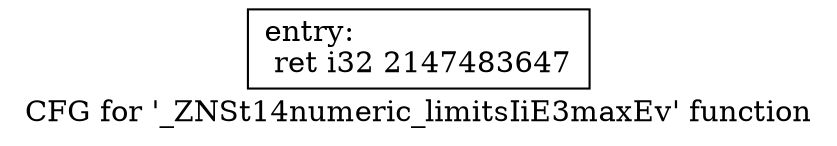 digraph "CFG for '_ZNSt14numeric_limitsIiE3maxEv' function" {
	label="CFG for '_ZNSt14numeric_limitsIiE3maxEv' function";

	Node0x5e8f980 [shape=record,label="{entry:\l  ret i32 2147483647\l}"];
}
